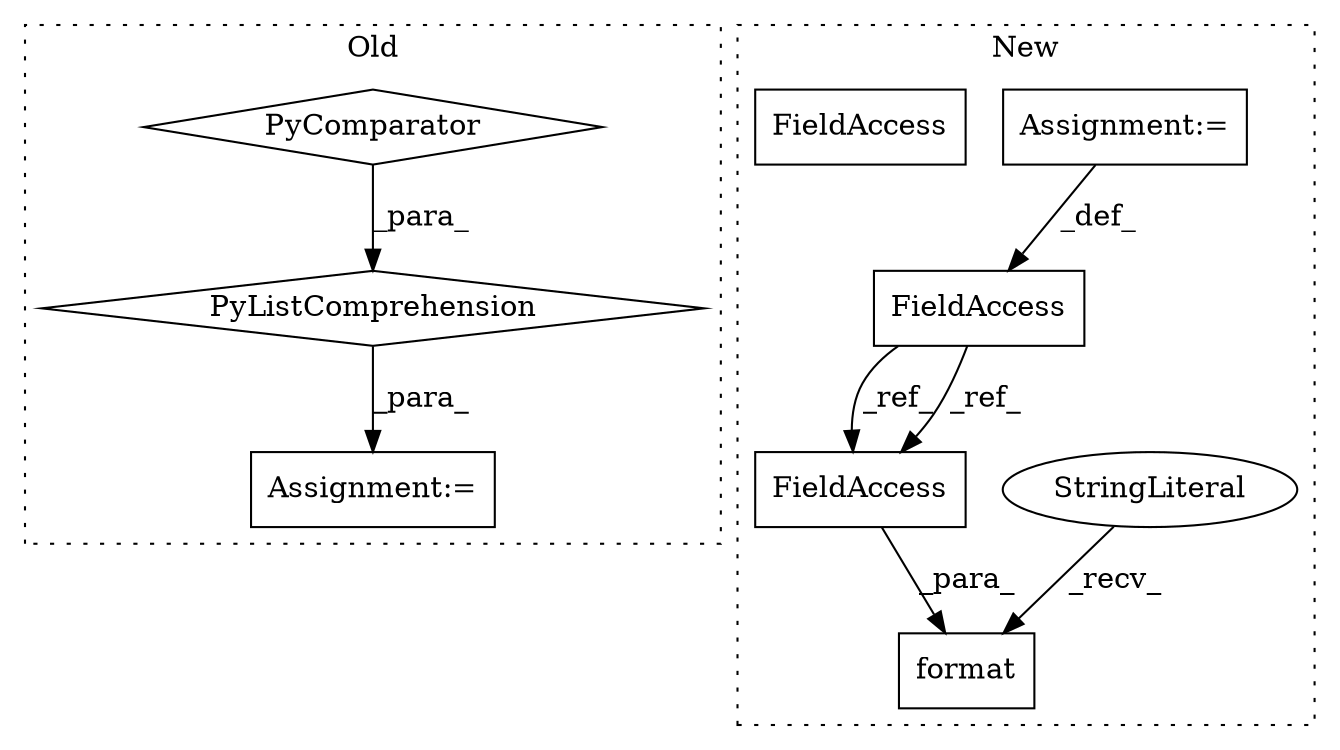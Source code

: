 digraph G {
subgraph cluster0 {
1 [label="PyListComprehension" a="109" s="4708" l="108" shape="diamond"];
4 [label="PyComparator" a="113" s="4782" l="26" shape="diamond"];
5 [label="Assignment:=" a="7" s="4694" l="14" shape="box"];
label = "Old";
style="dotted";
}
subgraph cluster1 {
2 [label="format" a="32" s="7043,7060" l="7,1" shape="box"];
3 [label="StringLiteral" a="45" s="7010" l="32" shape="ellipse"];
6 [label="Assignment:=" a="7" s="6802" l="1" shape="box"];
7 [label="FieldAccess" a="22" s="6792" l="10" shape="box"];
8 [label="FieldAccess" a="22" s="7050" l="10" shape="box"];
9 [label="FieldAccess" a="22" s="7050" l="10" shape="box"];
label = "New";
style="dotted";
}
1 -> 5 [label="_para_"];
3 -> 2 [label="_recv_"];
4 -> 1 [label="_para_"];
6 -> 7 [label="_def_"];
7 -> 9 [label="_ref_"];
7 -> 9 [label="_ref_"];
9 -> 2 [label="_para_"];
}